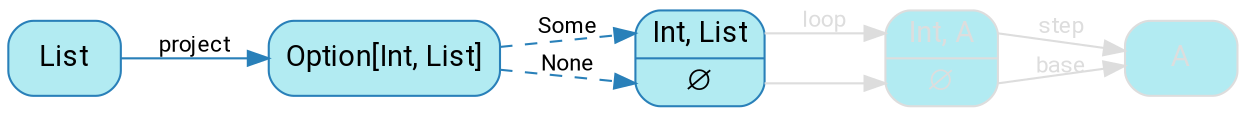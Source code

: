 digraph {
    bgcolor=transparent
    splines=false
    rankdir=LR

    // Default theme: disabled
    node[shape="rectangle" style="rounded,filled" color="#dddddd" fillcolor="#b2ebf2" fontcolor="#dddddd" fontname="Segoe UI,Roboto,Helvetica,Arial,sans-serif"]
    edge [color="#dddddd" fontcolor="#dddddd" fontname="Segoe UI,Roboto,Helvetica,Arial,sans-serif" fontsize=11]

    ListStruct[shape=record label="<cons> Int, List| <nil> ∅" color="#2980B9" fillcolor="#b2ebf2" fontcolor="#000000"]
    ListStruct2[shape=record label="<cons> Int, A| <nil> ∅"]
    ListFList[label="Option[Int, List]" color="#2980B9" fillcolor="#b2ebf2" fontcolor="#000000"]
    List[color="#2980B9" fillcolor="#b2ebf2" fontcolor="#000000"]

    List             -> ListFList[label=project color="#2980B9" fontcolor="#000000"]
    ListFList        -> ListStruct:cons [style=dashed label=Some color="#2980B9" fontcolor="#000000"]
    ListFList        -> ListStruct:nil [style=dashed label=None color="#2980B9" fontcolor="#000000"]
    ListStruct:cons  -> ListStruct2:cons [label=loop]
    ListStruct:nil   -> ListStruct2:nil
    ListStruct2:cons -> A[label=step]
    ListStruct2:nil  -> A[label=base]
}
